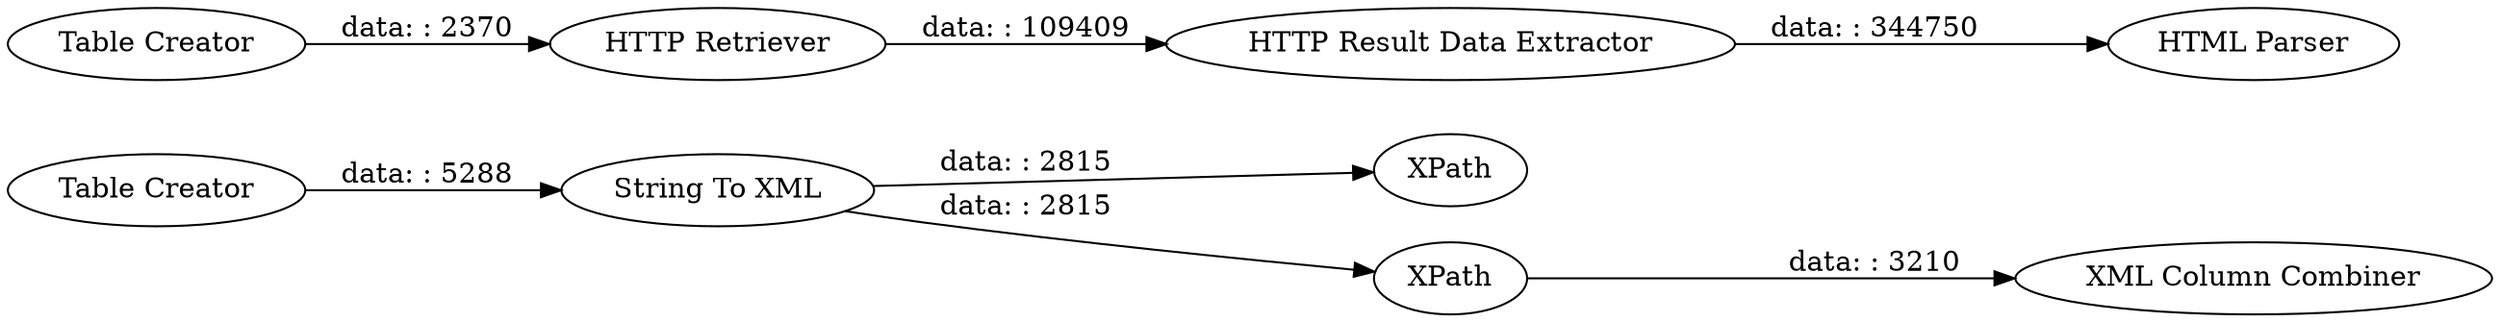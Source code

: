 digraph {
	"8457050381022896702_20" [label="String To XML"]
	"8457050381022896702_16" [label="Table Creator"]
	"8457050381022896702_21" [label=XPath]
	"8457050381022896702_22" [label="XML Column Combiner"]
	"8457050381022896702_18" [label="HTTP Result Data Extractor"]
	"8457050381022896702_19" [label="HTML Parser"]
	"8457050381022896702_1" [label="Table Creator"]
	"8457050381022896702_17" [label="HTTP Retriever"]
	"8457050381022896702_3" [label=XPath]
	"8457050381022896702_20" -> "8457050381022896702_3" [label="data: : 2815"]
	"8457050381022896702_3" -> "8457050381022896702_22" [label="data: : 3210"]
	"8457050381022896702_1" -> "8457050381022896702_20" [label="data: : 5288"]
	"8457050381022896702_16" -> "8457050381022896702_17" [label="data: : 2370"]
	"8457050381022896702_17" -> "8457050381022896702_18" [label="data: : 109409"]
	"8457050381022896702_18" -> "8457050381022896702_19" [label="data: : 344750"]
	"8457050381022896702_20" -> "8457050381022896702_21" [label="data: : 2815"]
	rankdir=LR
}
